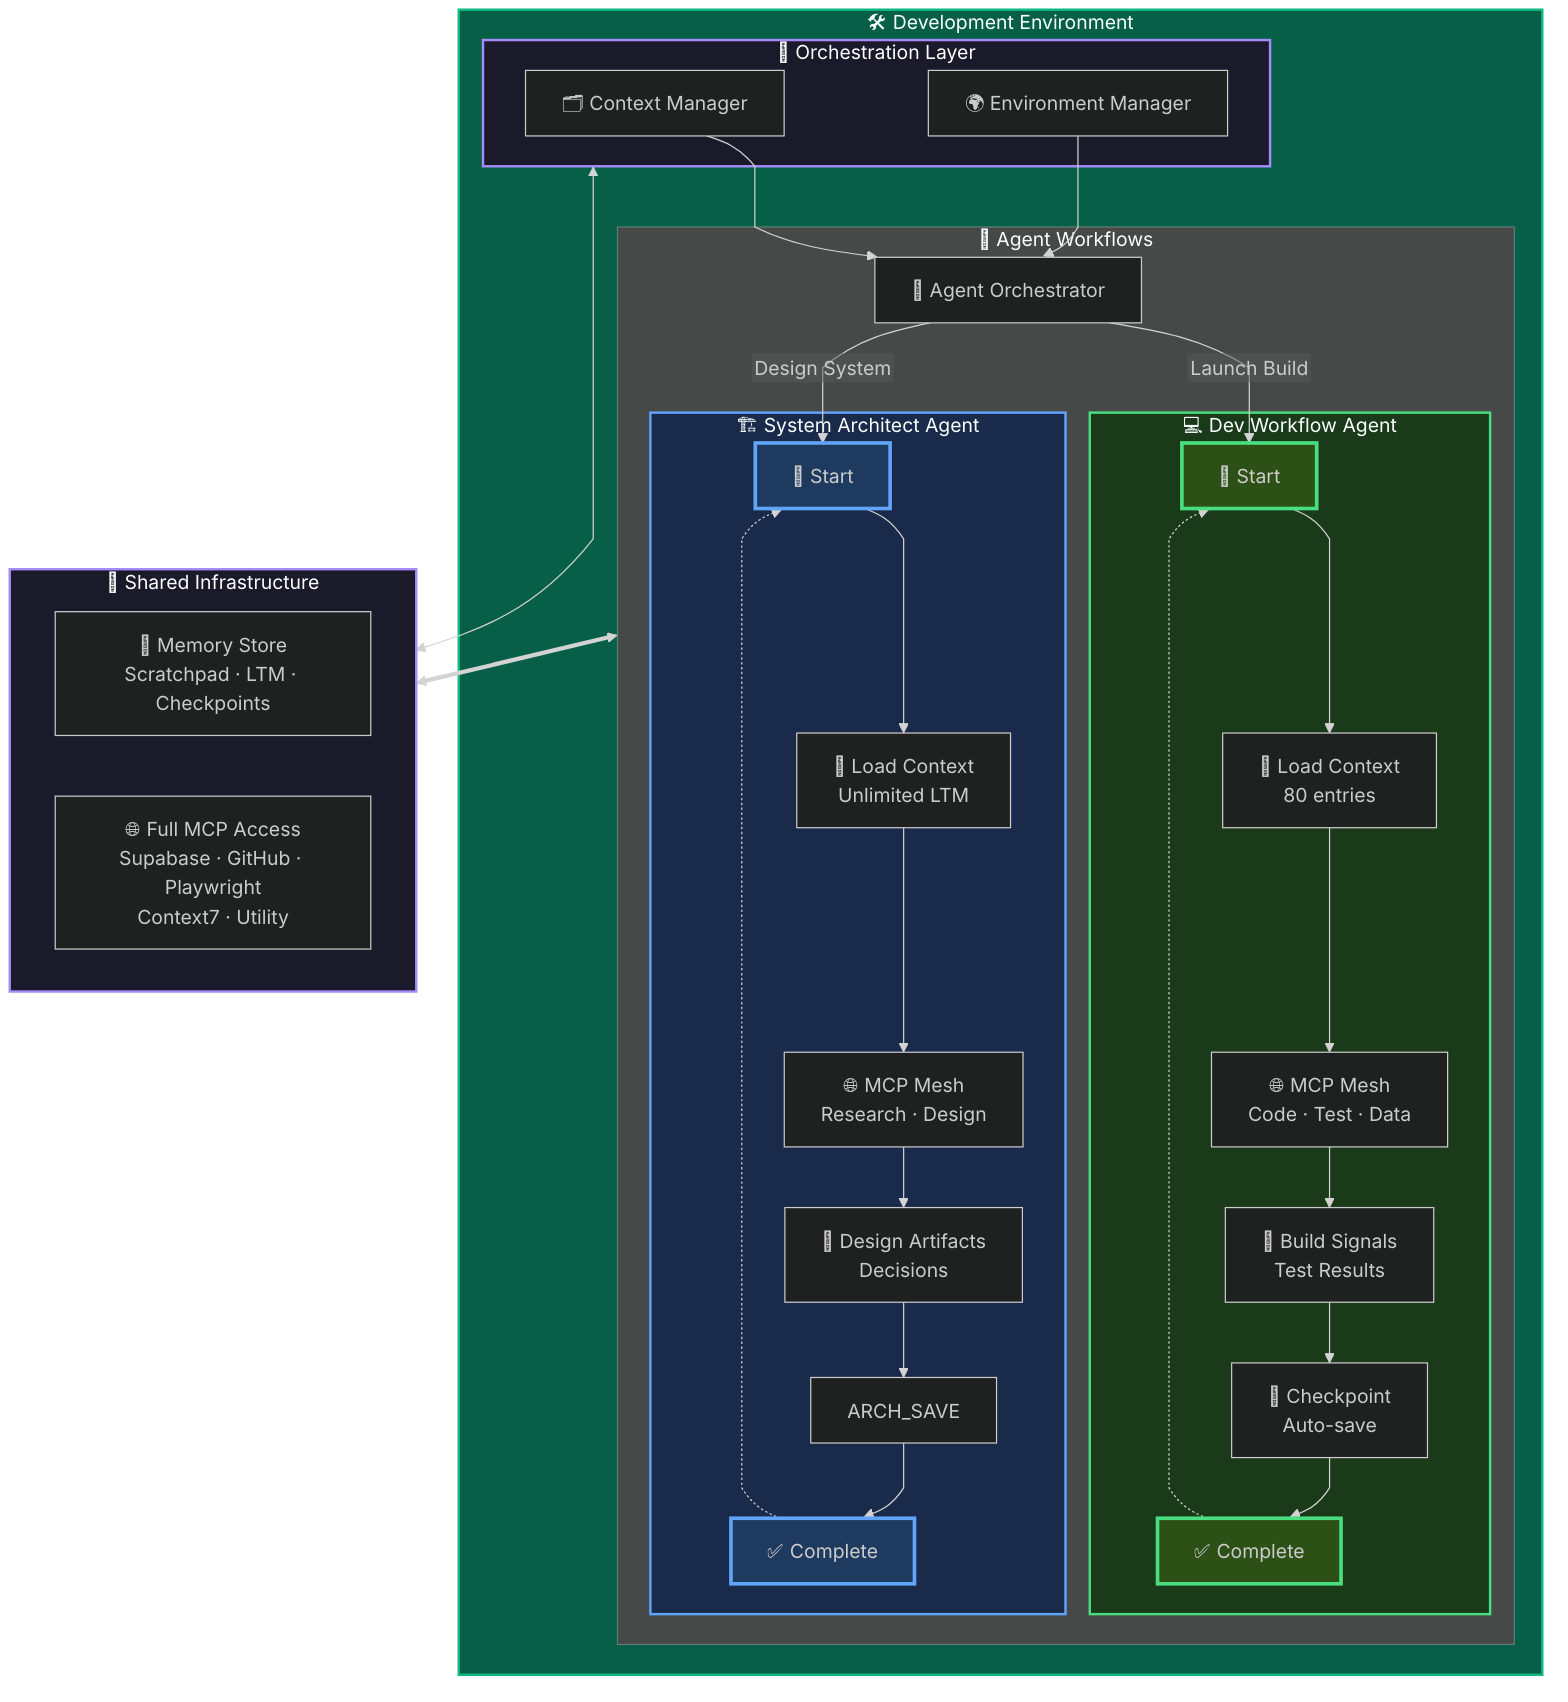 %%{init: { "theme": "dark", "fontFamily": "Inter", "flowchart": { "htmlLabels": false, "curve": "monotoneX" } }}%%
flowchart TB
    subgraph ENV["🛠️ Development Environment"]
   
    subgraph ORCH["🧠 Orchestration Layer"]
        direction LR
        CM["🗂️ Context Manager"]
        EM["🌍 Environment Manager"]
    end

    EM --> AO
    CM --> AO

    subgraph AGENTS["👥 Agent Workflows"]
        direction LR
                AO["🤖 Agent Orchestrator"]
        subgraph DEV_FLOW["💻 Dev Workflow Agent"]
            direction TB
            DEV_START["🚀 Start"]
            DEV_MEM["🧠 Load Context<br/>80 entries"]
            DEV_MCP["🌐 MCP Mesh<br/>Code · Test · Data"]
            DEV_SIG["📡 Build Signals<br/>Test Results"]
            DEV_SAVE["💾 Checkpoint<br/>Auto-save"]
            DEV_END["✅ Complete"]
            
            DEV_START --> DEV_MEM
            DEV_MEM --> DEV_MCP
            DEV_MCP --> DEV_SIG
            DEV_SIG --> DEV_SAVE
            DEV_SAVE --> DEV_END
            DEV_END -.-> DEV_START
        end

        subgraph ARCH_FLOW["🏗️ System Architect Agent"]
            direction TB
            ARCH_START["🚀 Start"]
            ARCH_MEM["🧠 Load Context<br/>Unlimited LTM"]
            ARCH_MCP["🌐 MCP Mesh<br/>Research · Design"]
            ARCH_SIG["📐 Design Artifacts<br/>Decisions"]
            ARCH_END["✅ Complete"]
            
            ARCH_START --> ARCH_MEM
            ARCH_MEM --> ARCH_MCP
            ARCH_MCP --> ARCH_SIG
            ARCH_SIG --> ARCH_SAVE
            ARCH_SAVE --> ARCH_END
            ARCH_END -.-> ARCH_START
        end
    end
end

    AO -- "Launch Build" --> DEV_START
    AO -- "Design System" --> ARCH_START

    subgraph SHARED["🔄 Shared Infrastructure"]
        direction LR
        MEMORY["🧠 Memory Store<br/>Scratchpad · LTM · Checkpoints"]
        MCP["🌐 Full MCP Access<br/>Supabase · GitHub · Playwright<br/>Context7 · Utility"]
    end



    AGENTS <==> SHARED
    ORCH <--> SHARED

    style ENV fill:#065f46,stroke:#10b981,stroke-width:2px
    style ORCH fill:#1a1a2a,stroke:#a78bfa,stroke-width:2px
    style DEV_FLOW fill:#1a3a1a,stroke:#4ade80,stroke-width:2px
    style ARCH_FLOW fill:#1a2a4a,stroke:#60a5fa,stroke-width:2px
    style SHARED fill:#1a1a2a,stroke:#a78bfa,stroke-width:2px
    style DEV_START fill:#2d5016,stroke:#4ade80,stroke-width:3px
    style ARCH_START fill:#1e3a5f,stroke:#60a5fa,stroke-width:3px
    style DEV_END fill:#2d5016,stroke:#4ade80,stroke-width:3px
    style ARCH_END fill:#1e3a5f,stroke:#60a5fa,stroke-width:3px